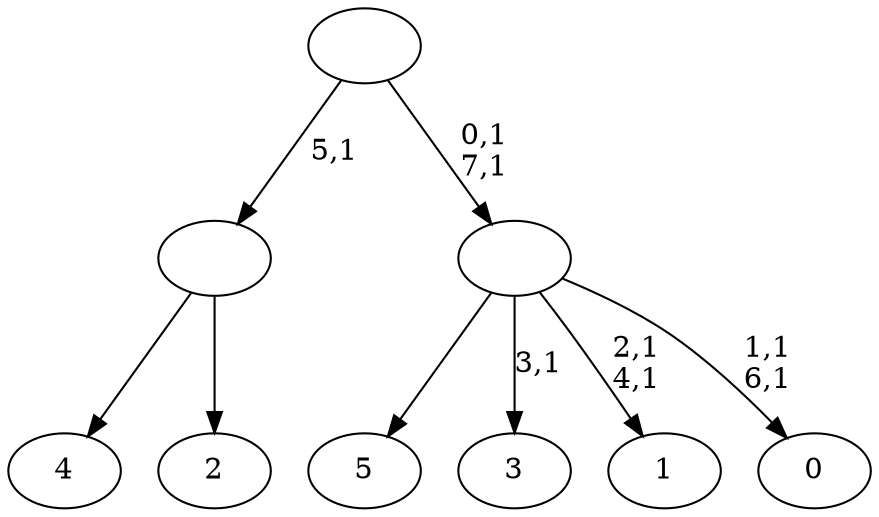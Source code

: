 digraph T {
	14 [label="5"]
	13 [label="4"]
	12 [label="3"]
	10 [label="2"]
	9 [label=""]
	8 [label="1"]
	5 [label="0"]
	2 [label=""]
	0 [label=""]
	9 -> 13 [label=""]
	9 -> 10 [label=""]
	2 -> 5 [label="1,1\n6,1"]
	2 -> 8 [label="2,1\n4,1"]
	2 -> 12 [label="3,1"]
	2 -> 14 [label=""]
	0 -> 2 [label="0,1\n7,1"]
	0 -> 9 [label="5,1"]
}

